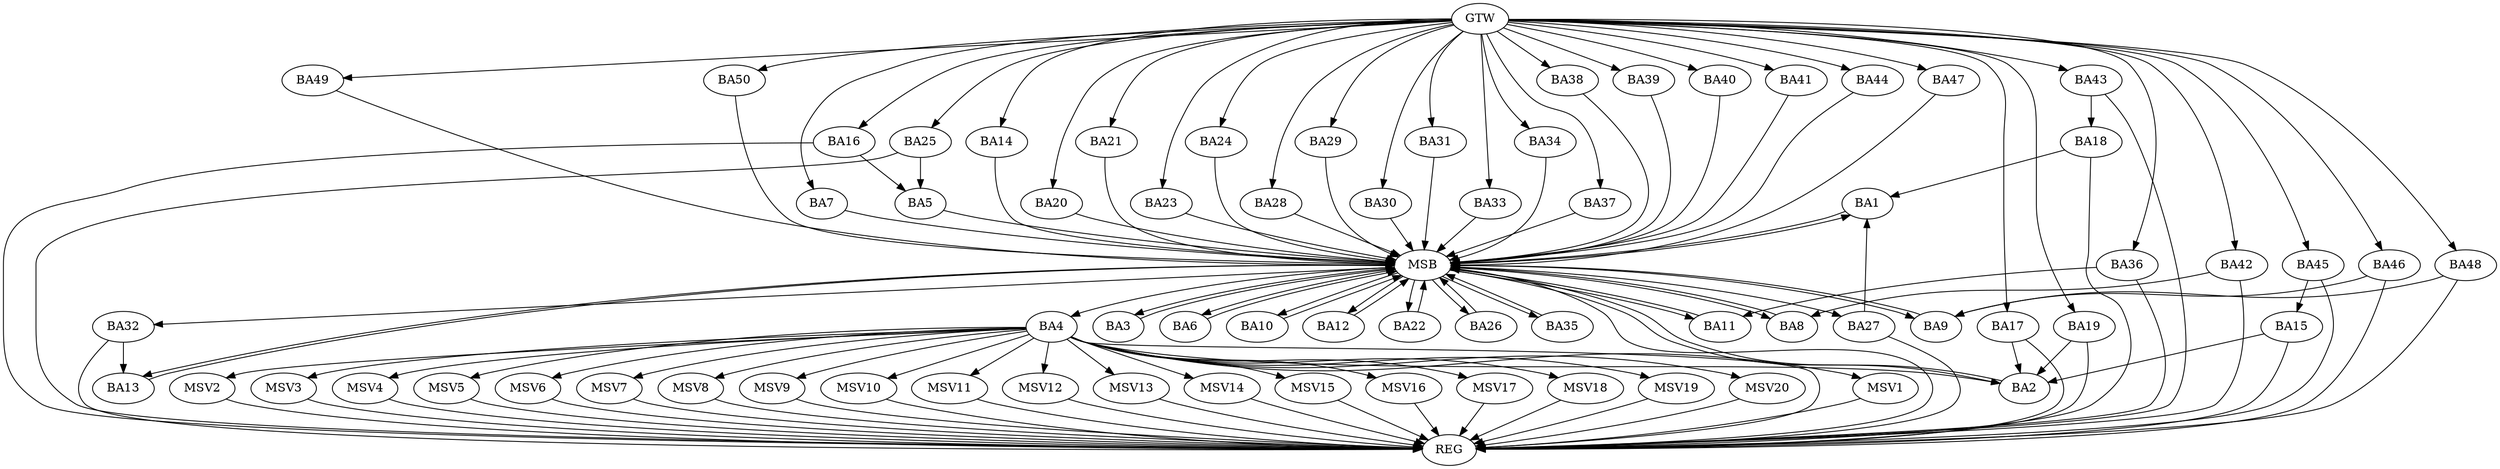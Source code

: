 strict digraph G {
  BA1 [ label="BA1" ];
  BA2 [ label="BA2" ];
  BA3 [ label="BA3" ];
  BA4 [ label="BA4" ];
  BA5 [ label="BA5" ];
  BA6 [ label="BA6" ];
  BA7 [ label="BA7" ];
  BA8 [ label="BA8" ];
  BA9 [ label="BA9" ];
  BA10 [ label="BA10" ];
  BA11 [ label="BA11" ];
  BA12 [ label="BA12" ];
  BA13 [ label="BA13" ];
  BA14 [ label="BA14" ];
  BA15 [ label="BA15" ];
  BA16 [ label="BA16" ];
  BA17 [ label="BA17" ];
  BA18 [ label="BA18" ];
  BA19 [ label="BA19" ];
  BA20 [ label="BA20" ];
  BA21 [ label="BA21" ];
  BA22 [ label="BA22" ];
  BA23 [ label="BA23" ];
  BA24 [ label="BA24" ];
  BA25 [ label="BA25" ];
  BA26 [ label="BA26" ];
  BA27 [ label="BA27" ];
  BA28 [ label="BA28" ];
  BA29 [ label="BA29" ];
  BA30 [ label="BA30" ];
  BA31 [ label="BA31" ];
  BA32 [ label="BA32" ];
  BA33 [ label="BA33" ];
  BA34 [ label="BA34" ];
  BA35 [ label="BA35" ];
  BA36 [ label="BA36" ];
  BA37 [ label="BA37" ];
  BA38 [ label="BA38" ];
  BA39 [ label="BA39" ];
  BA40 [ label="BA40" ];
  BA41 [ label="BA41" ];
  BA42 [ label="BA42" ];
  BA43 [ label="BA43" ];
  BA44 [ label="BA44" ];
  BA45 [ label="BA45" ];
  BA46 [ label="BA46" ];
  BA47 [ label="BA47" ];
  BA48 [ label="BA48" ];
  BA49 [ label="BA49" ];
  BA50 [ label="BA50" ];
  GTW [ label="GTW" ];
  REG [ label="REG" ];
  MSB [ label="MSB" ];
  MSV1 [ label="MSV1" ];
  MSV2 [ label="MSV2" ];
  MSV3 [ label="MSV3" ];
  MSV4 [ label="MSV4" ];
  MSV5 [ label="MSV5" ];
  MSV6 [ label="MSV6" ];
  MSV7 [ label="MSV7" ];
  MSV8 [ label="MSV8" ];
  MSV9 [ label="MSV9" ];
  MSV10 [ label="MSV10" ];
  MSV11 [ label="MSV11" ];
  MSV12 [ label="MSV12" ];
  MSV13 [ label="MSV13" ];
  MSV14 [ label="MSV14" ];
  MSV15 [ label="MSV15" ];
  MSV16 [ label="MSV16" ];
  MSV17 [ label="MSV17" ];
  MSV18 [ label="MSV18" ];
  MSV19 [ label="MSV19" ];
  MSV20 [ label="MSV20" ];
  BA4 -> BA2;
  BA15 -> BA2;
  BA16 -> BA5;
  BA17 -> BA2;
  BA18 -> BA1;
  BA19 -> BA2;
  BA25 -> BA5;
  BA27 -> BA1;
  BA32 -> BA13;
  BA36 -> BA11;
  BA42 -> BA8;
  BA43 -> BA18;
  BA45 -> BA15;
  BA46 -> BA9;
  BA48 -> BA9;
  GTW -> BA7;
  GTW -> BA14;
  GTW -> BA16;
  GTW -> BA17;
  GTW -> BA19;
  GTW -> BA20;
  GTW -> BA21;
  GTW -> BA23;
  GTW -> BA24;
  GTW -> BA25;
  GTW -> BA28;
  GTW -> BA29;
  GTW -> BA30;
  GTW -> BA31;
  GTW -> BA33;
  GTW -> BA34;
  GTW -> BA36;
  GTW -> BA37;
  GTW -> BA38;
  GTW -> BA39;
  GTW -> BA40;
  GTW -> BA41;
  GTW -> BA42;
  GTW -> BA43;
  GTW -> BA44;
  GTW -> BA45;
  GTW -> BA46;
  GTW -> BA47;
  GTW -> BA48;
  GTW -> BA49;
  GTW -> BA50;
  BA4 -> REG;
  BA15 -> REG;
  BA16 -> REG;
  BA17 -> REG;
  BA18 -> REG;
  BA19 -> REG;
  BA25 -> REG;
  BA27 -> REG;
  BA32 -> REG;
  BA36 -> REG;
  BA42 -> REG;
  BA43 -> REG;
  BA45 -> REG;
  BA46 -> REG;
  BA48 -> REG;
  BA1 -> MSB;
  MSB -> BA2;
  MSB -> REG;
  BA2 -> MSB;
  MSB -> BA1;
  BA3 -> MSB;
  BA5 -> MSB;
  MSB -> BA3;
  BA6 -> MSB;
  BA7 -> MSB;
  MSB -> BA6;
  BA8 -> MSB;
  BA9 -> MSB;
  BA10 -> MSB;
  BA11 -> MSB;
  MSB -> BA8;
  BA12 -> MSB;
  BA13 -> MSB;
  BA14 -> MSB;
  BA20 -> MSB;
  MSB -> BA9;
  BA21 -> MSB;
  MSB -> BA11;
  BA22 -> MSB;
  MSB -> BA10;
  BA23 -> MSB;
  BA24 -> MSB;
  BA26 -> MSB;
  BA28 -> MSB;
  MSB -> BA27;
  BA29 -> MSB;
  MSB -> BA13;
  BA30 -> MSB;
  BA31 -> MSB;
  BA33 -> MSB;
  MSB -> BA32;
  BA34 -> MSB;
  MSB -> BA12;
  BA35 -> MSB;
  MSB -> BA4;
  BA37 -> MSB;
  MSB -> BA22;
  BA38 -> MSB;
  MSB -> BA26;
  BA39 -> MSB;
  BA40 -> MSB;
  BA41 -> MSB;
  BA44 -> MSB;
  MSB -> BA35;
  BA47 -> MSB;
  BA49 -> MSB;
  BA50 -> MSB;
  BA4 -> MSV1;
  BA4 -> MSV2;
  BA4 -> MSV3;
  BA4 -> MSV4;
  BA4 -> MSV5;
  BA4 -> MSV6;
  MSV1 -> REG;
  MSV2 -> REG;
  MSV3 -> REG;
  MSV4 -> REG;
  MSV5 -> REG;
  MSV6 -> REG;
  BA4 -> MSV7;
  MSV7 -> REG;
  BA4 -> MSV8;
  MSV8 -> REG;
  BA4 -> MSV9;
  MSV9 -> REG;
  BA4 -> MSV10;
  MSV10 -> REG;
  BA4 -> MSV11;
  BA4 -> MSV12;
  MSV11 -> REG;
  MSV12 -> REG;
  BA4 -> MSV13;
  MSV13 -> REG;
  BA4 -> MSV14;
  MSV14 -> REG;
  BA4 -> MSV15;
  MSV15 -> REG;
  BA4 -> MSV16;
  MSV16 -> REG;
  BA4 -> MSV17;
  MSV17 -> REG;
  BA4 -> MSV18;
  MSV18 -> REG;
  BA4 -> MSV19;
  BA4 -> MSV20;
  MSV19 -> REG;
  MSV20 -> REG;
}
